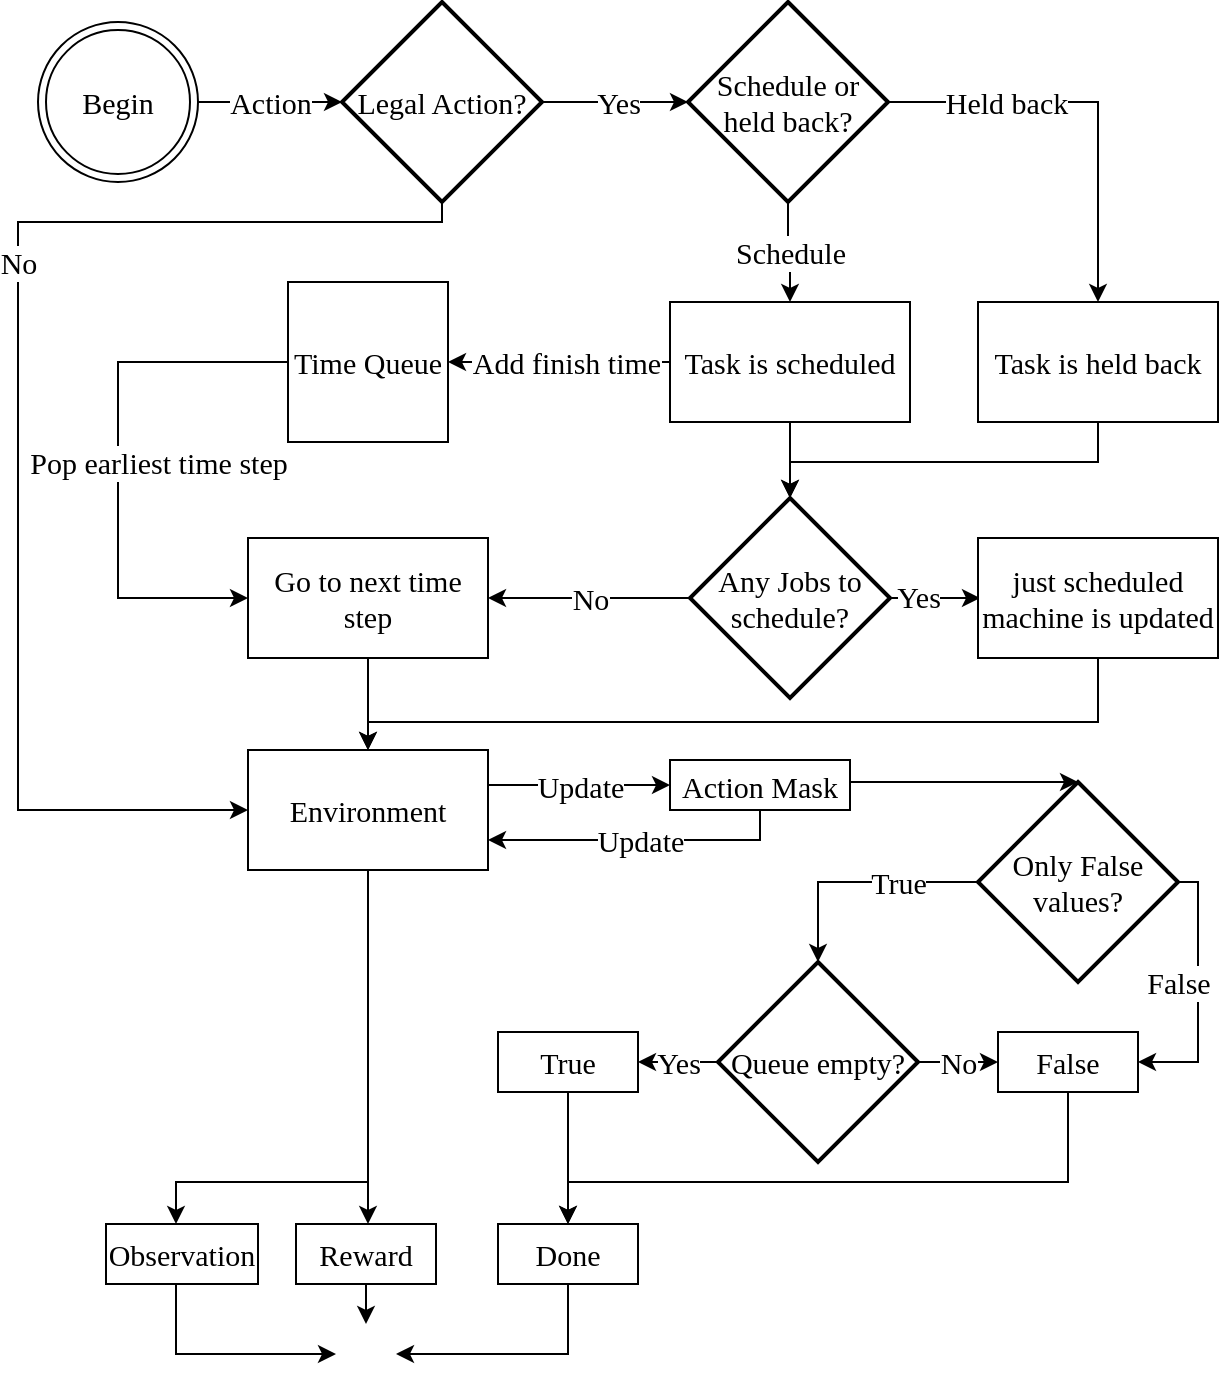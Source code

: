 <mxfile version="20.6.0" type="github">
  <diagram id="pKVKCNvR2xx5HnQq3LM-" name="Seite-1">
    <mxGraphModel dx="1425" dy="699" grid="1" gridSize="10" guides="1" tooltips="1" connect="1" arrows="1" fold="1" page="1" pageScale="1" pageWidth="827" pageHeight="1169" math="0" shadow="0">
      <root>
        <mxCell id="0" />
        <mxCell id="1" parent="0" />
        <mxCell id="2T9oRsYmK2BQGuisZfUG-3" value="Action" style="edgeStyle=orthogonalEdgeStyle;rounded=0;orthogonalLoop=1;jettySize=auto;html=1;entryX=0;entryY=0.5;entryDx=0;entryDy=0;entryPerimeter=0;fontFamily=Times New Roman;fontSize=15;" edge="1" parent="1" source="2T9oRsYmK2BQGuisZfUG-2" target="2T9oRsYmK2BQGuisZfUG-5">
          <mxGeometry relative="1" as="geometry">
            <mxPoint x="160" y="210" as="targetPoint" />
          </mxGeometry>
        </mxCell>
        <mxCell id="2T9oRsYmK2BQGuisZfUG-2" value="Begin" style="ellipse;shape=doubleEllipse;whiteSpace=wrap;html=1;aspect=fixed;fontFamily=Times New Roman;fontSize=15;" vertex="1" parent="1">
          <mxGeometry x="60" y="170" width="80" height="80" as="geometry" />
        </mxCell>
        <mxCell id="2T9oRsYmK2BQGuisZfUG-11" value="Yes" style="edgeStyle=orthogonalEdgeStyle;rounded=0;orthogonalLoop=1;jettySize=auto;html=1;fontFamily=Times New Roman;fontSize=15;" edge="1" parent="1" source="2T9oRsYmK2BQGuisZfUG-5" target="2T9oRsYmK2BQGuisZfUG-24">
          <mxGeometry x="0.041" relative="1" as="geometry">
            <mxPoint x="350" y="210.034" as="targetPoint" />
            <mxPoint as="offset" />
          </mxGeometry>
        </mxCell>
        <mxCell id="2T9oRsYmK2BQGuisZfUG-43" value="No" style="edgeStyle=orthogonalEdgeStyle;rounded=0;orthogonalLoop=1;jettySize=auto;html=1;fontFamily=Times New Roman;fontSize=15;" edge="1" parent="1" source="2T9oRsYmK2BQGuisZfUG-5" target="2T9oRsYmK2BQGuisZfUG-9">
          <mxGeometry x="-0.233" relative="1" as="geometry">
            <Array as="points">
              <mxPoint x="262" y="270" />
              <mxPoint x="50" y="270" />
              <mxPoint x="50" y="564" />
            </Array>
            <mxPoint as="offset" />
          </mxGeometry>
        </mxCell>
        <mxCell id="2T9oRsYmK2BQGuisZfUG-5" value="Legal Action?" style="strokeWidth=2;html=1;shape=mxgraph.flowchart.decision;whiteSpace=wrap;fontFamily=Times New Roman;fontSize=15;" vertex="1" parent="1">
          <mxGeometry x="212" y="160" width="100" height="100" as="geometry" />
        </mxCell>
        <mxCell id="2T9oRsYmK2BQGuisZfUG-48" value="Update" style="edgeStyle=orthogonalEdgeStyle;rounded=0;orthogonalLoop=1;jettySize=auto;html=1;entryX=0;entryY=0.5;entryDx=0;entryDy=0;fontFamily=Times New Roman;fontSize=15;" edge="1" parent="1" source="2T9oRsYmK2BQGuisZfUG-9" target="2T9oRsYmK2BQGuisZfUG-16">
          <mxGeometry relative="1" as="geometry">
            <Array as="points">
              <mxPoint x="331" y="552" />
            </Array>
          </mxGeometry>
        </mxCell>
        <mxCell id="2T9oRsYmK2BQGuisZfUG-57" style="edgeStyle=orthogonalEdgeStyle;rounded=0;orthogonalLoop=1;jettySize=auto;html=1;fontFamily=Times New Roman;fontSize=15;" edge="1" parent="1" source="2T9oRsYmK2BQGuisZfUG-9" target="2T9oRsYmK2BQGuisZfUG-15">
          <mxGeometry relative="1" as="geometry">
            <Array as="points">
              <mxPoint x="225" y="719" />
              <mxPoint x="225" y="719" />
            </Array>
          </mxGeometry>
        </mxCell>
        <mxCell id="2T9oRsYmK2BQGuisZfUG-58" style="edgeStyle=orthogonalEdgeStyle;rounded=0;orthogonalLoop=1;jettySize=auto;html=1;fontFamily=Times New Roman;fontSize=15;" edge="1" parent="1" target="2T9oRsYmK2BQGuisZfUG-14">
          <mxGeometry relative="1" as="geometry">
            <mxPoint x="225" y="594" as="sourcePoint" />
            <mxPoint x="105" y="770" as="targetPoint" />
            <Array as="points">
              <mxPoint x="225" y="750" />
              <mxPoint x="129" y="750" />
            </Array>
          </mxGeometry>
        </mxCell>
        <mxCell id="2T9oRsYmK2BQGuisZfUG-9" value="Environment" style="rounded=0;whiteSpace=wrap;html=1;fontFamily=Times New Roman;fontSize=15;" vertex="1" parent="1">
          <mxGeometry x="165" y="534" width="120" height="60" as="geometry" />
        </mxCell>
        <mxCell id="2T9oRsYmK2BQGuisZfUG-33" style="edgeStyle=orthogonalEdgeStyle;rounded=0;orthogonalLoop=1;jettySize=auto;html=1;fontFamily=Times New Roman;fontSize=15;" edge="1" parent="1" source="2T9oRsYmK2BQGuisZfUG-12" target="2T9oRsYmK2BQGuisZfUG-30">
          <mxGeometry relative="1" as="geometry" />
        </mxCell>
        <mxCell id="2T9oRsYmK2BQGuisZfUG-34" value="Add finish time" style="edgeLabel;html=1;align=center;verticalAlign=middle;resizable=0;points=[];fontSize=15;fontFamily=Times New Roman;" vertex="1" connectable="0" parent="2T9oRsYmK2BQGuisZfUG-33">
          <mxGeometry x="0.448" relative="1" as="geometry">
            <mxPoint x="28" as="offset" />
          </mxGeometry>
        </mxCell>
        <mxCell id="2T9oRsYmK2BQGuisZfUG-35" style="edgeStyle=orthogonalEdgeStyle;rounded=0;orthogonalLoop=1;jettySize=auto;html=1;entryX=0.5;entryY=0;entryDx=0;entryDy=0;entryPerimeter=0;fontFamily=Times New Roman;fontSize=15;" edge="1" parent="1" source="2T9oRsYmK2BQGuisZfUG-12" target="2T9oRsYmK2BQGuisZfUG-20">
          <mxGeometry relative="1" as="geometry">
            <Array as="points">
              <mxPoint x="436" y="390" />
              <mxPoint x="436" y="390" />
            </Array>
          </mxGeometry>
        </mxCell>
        <mxCell id="2T9oRsYmK2BQGuisZfUG-12" value="Task is scheduled" style="rounded=0;whiteSpace=wrap;html=1;fontFamily=Times New Roman;fontSize=15;" vertex="1" parent="1">
          <mxGeometry x="376" y="310" width="120" height="60" as="geometry" />
        </mxCell>
        <mxCell id="2T9oRsYmK2BQGuisZfUG-64" style="edgeStyle=orthogonalEdgeStyle;rounded=0;orthogonalLoop=1;jettySize=auto;html=1;fontFamily=Times New Roman;fontSize=15;" edge="1" parent="1" source="2T9oRsYmK2BQGuisZfUG-14">
          <mxGeometry relative="1" as="geometry">
            <mxPoint x="209.0" y="836.034" as="targetPoint" />
            <Array as="points">
              <mxPoint x="129" y="836" />
            </Array>
          </mxGeometry>
        </mxCell>
        <mxCell id="2T9oRsYmK2BQGuisZfUG-14" value="Observation" style="rounded=0;whiteSpace=wrap;html=1;fontFamily=Times New Roman;fontSize=15;" vertex="1" parent="1">
          <mxGeometry x="94" y="771" width="76" height="30" as="geometry" />
        </mxCell>
        <mxCell id="2T9oRsYmK2BQGuisZfUG-65" style="edgeStyle=orthogonalEdgeStyle;rounded=0;orthogonalLoop=1;jettySize=auto;html=1;entryX=0.5;entryY=0;entryDx=0;entryDy=0;fontFamily=Times New Roman;fontSize=15;" edge="1" parent="1" source="2T9oRsYmK2BQGuisZfUG-15">
          <mxGeometry relative="1" as="geometry">
            <mxPoint x="224.0" y="821" as="targetPoint" />
          </mxGeometry>
        </mxCell>
        <mxCell id="2T9oRsYmK2BQGuisZfUG-15" value="Reward" style="rounded=0;whiteSpace=wrap;html=1;fontFamily=Times New Roman;fontSize=15;" vertex="1" parent="1">
          <mxGeometry x="189" y="771" width="70" height="30" as="geometry" />
        </mxCell>
        <mxCell id="2T9oRsYmK2BQGuisZfUG-49" value="Update" style="edgeStyle=orthogonalEdgeStyle;rounded=0;orthogonalLoop=1;jettySize=auto;html=1;entryX=1;entryY=0.75;entryDx=0;entryDy=0;fontFamily=Times New Roman;fontSize=15;" edge="1" parent="1" source="2T9oRsYmK2BQGuisZfUG-16" target="2T9oRsYmK2BQGuisZfUG-9">
          <mxGeometry relative="1" as="geometry">
            <Array as="points">
              <mxPoint x="421" y="579" />
            </Array>
          </mxGeometry>
        </mxCell>
        <mxCell id="2T9oRsYmK2BQGuisZfUG-68" style="edgeStyle=orthogonalEdgeStyle;rounded=0;orthogonalLoop=1;jettySize=auto;html=1;entryX=0.5;entryY=0;entryDx=0;entryDy=0;entryPerimeter=0;fontFamily=Times New Roman;fontSize=15;" edge="1" parent="1" source="2T9oRsYmK2BQGuisZfUG-16" target="2T9oRsYmK2BQGuisZfUG-67">
          <mxGeometry relative="1" as="geometry">
            <Array as="points">
              <mxPoint x="480" y="550" />
              <mxPoint x="480" y="550" />
            </Array>
          </mxGeometry>
        </mxCell>
        <mxCell id="2T9oRsYmK2BQGuisZfUG-16" value="Action Mask" style="rounded=0;whiteSpace=wrap;html=1;fontFamily=Times New Roman;fontSize=15;" vertex="1" parent="1">
          <mxGeometry x="376" y="539" width="90" height="25" as="geometry" />
        </mxCell>
        <mxCell id="2T9oRsYmK2BQGuisZfUG-22" value="No" style="edgeStyle=orthogonalEdgeStyle;rounded=0;orthogonalLoop=1;jettySize=auto;html=1;fontFamily=Times New Roman;fontSize=15;" edge="1" parent="1" source="2T9oRsYmK2BQGuisZfUG-20" target="2T9oRsYmK2BQGuisZfUG-21">
          <mxGeometry relative="1" as="geometry" />
        </mxCell>
        <mxCell id="2T9oRsYmK2BQGuisZfUG-28" value="Yes" style="edgeStyle=orthogonalEdgeStyle;rounded=0;orthogonalLoop=1;jettySize=auto;html=1;fontFamily=Times New Roman;fontSize=15;" edge="1" parent="1">
          <mxGeometry x="-0.409" y="1" relative="1" as="geometry">
            <mxPoint x="487" y="458" as="sourcePoint" />
            <mxPoint x="531" y="458" as="targetPoint" />
            <mxPoint as="offset" />
          </mxGeometry>
        </mxCell>
        <mxCell id="2T9oRsYmK2BQGuisZfUG-20" value="Any Jobs to schedule?" style="strokeWidth=2;html=1;shape=mxgraph.flowchart.decision;whiteSpace=wrap;fontFamily=Times New Roman;fontSize=15;" vertex="1" parent="1">
          <mxGeometry x="386" y="408" width="100" height="100" as="geometry" />
        </mxCell>
        <mxCell id="2T9oRsYmK2BQGuisZfUG-47" style="edgeStyle=orthogonalEdgeStyle;rounded=0;orthogonalLoop=1;jettySize=auto;html=1;entryX=0.5;entryY=0;entryDx=0;entryDy=0;fontFamily=Times New Roman;fontSize=15;" edge="1" parent="1" source="2T9oRsYmK2BQGuisZfUG-21" target="2T9oRsYmK2BQGuisZfUG-9">
          <mxGeometry relative="1" as="geometry" />
        </mxCell>
        <mxCell id="2T9oRsYmK2BQGuisZfUG-21" value="Go to next time step" style="rounded=0;whiteSpace=wrap;html=1;fontFamily=Times New Roman;fontSize=15;" vertex="1" parent="1">
          <mxGeometry x="165" y="428" width="120" height="60" as="geometry" />
        </mxCell>
        <mxCell id="2T9oRsYmK2BQGuisZfUG-38" style="edgeStyle=orthogonalEdgeStyle;rounded=0;orthogonalLoop=1;jettySize=auto;html=1;fontFamily=Times New Roman;fontSize=15;" edge="1" parent="1" source="2T9oRsYmK2BQGuisZfUG-23" target="2T9oRsYmK2BQGuisZfUG-9">
          <mxGeometry relative="1" as="geometry">
            <Array as="points">
              <mxPoint x="590" y="520" />
              <mxPoint x="225" y="520" />
            </Array>
          </mxGeometry>
        </mxCell>
        <mxCell id="2T9oRsYmK2BQGuisZfUG-23" value="just scheduled machine is updated" style="rounded=0;whiteSpace=wrap;html=1;fontFamily=Times New Roman;fontSize=15;" vertex="1" parent="1">
          <mxGeometry x="530" y="428" width="120" height="60" as="geometry" />
        </mxCell>
        <mxCell id="2T9oRsYmK2BQGuisZfUG-25" value="Schedule" style="edgeStyle=orthogonalEdgeStyle;rounded=0;orthogonalLoop=1;jettySize=auto;html=1;entryX=0.5;entryY=0;entryDx=0;entryDy=0;fontFamily=Times New Roman;fontSize=15;" edge="1" parent="1" source="2T9oRsYmK2BQGuisZfUG-24" target="2T9oRsYmK2BQGuisZfUG-12">
          <mxGeometry relative="1" as="geometry" />
        </mxCell>
        <mxCell id="2T9oRsYmK2BQGuisZfUG-27" value="Held back" style="edgeStyle=orthogonalEdgeStyle;rounded=0;orthogonalLoop=1;jettySize=auto;html=1;entryX=0.5;entryY=0;entryDx=0;entryDy=0;fontFamily=Times New Roman;fontSize=15;" edge="1" parent="1" source="2T9oRsYmK2BQGuisZfUG-24" target="2T9oRsYmK2BQGuisZfUG-26">
          <mxGeometry x="-0.429" relative="1" as="geometry">
            <mxPoint as="offset" />
          </mxGeometry>
        </mxCell>
        <mxCell id="2T9oRsYmK2BQGuisZfUG-24" value="Schedule or held back?" style="strokeWidth=2;html=1;shape=mxgraph.flowchart.decision;whiteSpace=wrap;fontFamily=Times New Roman;fontSize=15;" vertex="1" parent="1">
          <mxGeometry x="385" y="160" width="100" height="100" as="geometry" />
        </mxCell>
        <mxCell id="2T9oRsYmK2BQGuisZfUG-36" style="edgeStyle=orthogonalEdgeStyle;rounded=0;orthogonalLoop=1;jettySize=auto;html=1;entryX=0.5;entryY=0;entryDx=0;entryDy=0;entryPerimeter=0;fontFamily=Times New Roman;fontSize=15;" edge="1" parent="1" source="2T9oRsYmK2BQGuisZfUG-26" target="2T9oRsYmK2BQGuisZfUG-20">
          <mxGeometry relative="1" as="geometry">
            <Array as="points">
              <mxPoint x="590" y="390" />
              <mxPoint x="436" y="390" />
            </Array>
          </mxGeometry>
        </mxCell>
        <mxCell id="2T9oRsYmK2BQGuisZfUG-26" value="Task is held back" style="rounded=0;whiteSpace=wrap;html=1;fontFamily=Times New Roman;fontSize=15;" vertex="1" parent="1">
          <mxGeometry x="530" y="310" width="120" height="60" as="geometry" />
        </mxCell>
        <mxCell id="2T9oRsYmK2BQGuisZfUG-46" value="&lt;span style=&quot;caret-color: rgb(0, 0, 0); color: rgb(0, 0, 0); font-family: &amp;quot;Times New Roman&amp;quot;; font-size: 15px; font-style: normal; font-variant-caps: normal; font-weight: 400; letter-spacing: normal; text-align: center; text-indent: 0px; text-transform: none; word-spacing: 0px; -webkit-text-stroke-width: 0px; background-color: rgb(255, 255, 255); text-decoration: none; float: none; display: inline !important;&quot;&gt;Pop earliest time step&lt;/span&gt;" style="edgeStyle=orthogonalEdgeStyle;rounded=0;orthogonalLoop=1;jettySize=auto;html=1;entryX=0;entryY=0.5;entryDx=0;entryDy=0;fontFamily=Times New Roman;fontSize=15;" edge="1" parent="1" source="2T9oRsYmK2BQGuisZfUG-30" target="2T9oRsYmK2BQGuisZfUG-21">
          <mxGeometry x="0.007" y="20" relative="1" as="geometry">
            <Array as="points">
              <mxPoint x="100" y="340" />
              <mxPoint x="100" y="458" />
            </Array>
            <mxPoint as="offset" />
          </mxGeometry>
        </mxCell>
        <mxCell id="2T9oRsYmK2BQGuisZfUG-30" value="Time Queue" style="whiteSpace=wrap;html=1;aspect=fixed;fontFamily=Times New Roman;fontSize=15;" vertex="1" parent="1">
          <mxGeometry x="185" y="300" width="80" height="80" as="geometry" />
        </mxCell>
        <mxCell id="2T9oRsYmK2BQGuisZfUG-53" value="Yes" style="edgeStyle=orthogonalEdgeStyle;rounded=0;orthogonalLoop=1;jettySize=auto;html=1;entryX=1;entryY=0.5;entryDx=0;entryDy=0;fontFamily=Times New Roman;fontSize=15;" edge="1" parent="1" source="2T9oRsYmK2BQGuisZfUG-42" target="2T9oRsYmK2BQGuisZfUG-51">
          <mxGeometry relative="1" as="geometry" />
        </mxCell>
        <mxCell id="2T9oRsYmK2BQGuisZfUG-54" value="No" style="edgeStyle=orthogonalEdgeStyle;rounded=0;orthogonalLoop=1;jettySize=auto;html=1;entryX=0;entryY=0.5;entryDx=0;entryDy=0;fontFamily=Times New Roman;fontSize=15;" edge="1" parent="1" source="2T9oRsYmK2BQGuisZfUG-42" target="2T9oRsYmK2BQGuisZfUG-52">
          <mxGeometry relative="1" as="geometry" />
        </mxCell>
        <mxCell id="2T9oRsYmK2BQGuisZfUG-42" value="Queue empty?" style="strokeWidth=2;html=1;shape=mxgraph.flowchart.decision;whiteSpace=wrap;fontFamily=Times New Roman;fontSize=15;" vertex="1" parent="1">
          <mxGeometry x="400" y="640" width="100" height="100" as="geometry" />
        </mxCell>
        <mxCell id="2T9oRsYmK2BQGuisZfUG-66" style="edgeStyle=orthogonalEdgeStyle;rounded=0;orthogonalLoop=1;jettySize=auto;html=1;entryX=1;entryY=0.5;entryDx=0;entryDy=0;fontFamily=Times New Roman;fontSize=15;" edge="1" parent="1" source="2T9oRsYmK2BQGuisZfUG-44">
          <mxGeometry relative="1" as="geometry">
            <mxPoint x="239.0" y="836" as="targetPoint" />
            <Array as="points">
              <mxPoint x="325" y="836" />
            </Array>
          </mxGeometry>
        </mxCell>
        <mxCell id="2T9oRsYmK2BQGuisZfUG-44" value="Done" style="rounded=0;whiteSpace=wrap;html=1;fontFamily=Times New Roman;fontSize=15;" vertex="1" parent="1">
          <mxGeometry x="290" y="771" width="70" height="30" as="geometry" />
        </mxCell>
        <mxCell id="2T9oRsYmK2BQGuisZfUG-71" style="edgeStyle=orthogonalEdgeStyle;rounded=0;orthogonalLoop=1;jettySize=auto;html=1;fontFamily=Times New Roman;fontSize=15;" edge="1" parent="1" source="2T9oRsYmK2BQGuisZfUG-51" target="2T9oRsYmK2BQGuisZfUG-44">
          <mxGeometry relative="1" as="geometry" />
        </mxCell>
        <mxCell id="2T9oRsYmK2BQGuisZfUG-51" value="True" style="rounded=0;whiteSpace=wrap;html=1;fontFamily=Times New Roman;fontSize=15;" vertex="1" parent="1">
          <mxGeometry x="290" y="675" width="70" height="30" as="geometry" />
        </mxCell>
        <mxCell id="2T9oRsYmK2BQGuisZfUG-72" style="edgeStyle=orthogonalEdgeStyle;rounded=0;orthogonalLoop=1;jettySize=auto;html=1;entryX=0.5;entryY=0;entryDx=0;entryDy=0;fontFamily=Times New Roman;fontSize=15;" edge="1" parent="1" source="2T9oRsYmK2BQGuisZfUG-52" target="2T9oRsYmK2BQGuisZfUG-44">
          <mxGeometry relative="1" as="geometry">
            <Array as="points">
              <mxPoint x="575" y="750" />
              <mxPoint x="325" y="750" />
            </Array>
          </mxGeometry>
        </mxCell>
        <mxCell id="2T9oRsYmK2BQGuisZfUG-52" value="False" style="rounded=0;whiteSpace=wrap;html=1;fontFamily=Times New Roman;fontSize=15;" vertex="1" parent="1">
          <mxGeometry x="540" y="675" width="70" height="30" as="geometry" />
        </mxCell>
        <mxCell id="2T9oRsYmK2BQGuisZfUG-69" value="True" style="edgeStyle=orthogonalEdgeStyle;rounded=0;orthogonalLoop=1;jettySize=auto;html=1;entryX=0.5;entryY=0;entryDx=0;entryDy=0;entryPerimeter=0;fontFamily=Times New Roman;fontSize=15;" edge="1" parent="1" source="2T9oRsYmK2BQGuisZfUG-67" target="2T9oRsYmK2BQGuisZfUG-42">
          <mxGeometry x="-0.333" relative="1" as="geometry">
            <mxPoint as="offset" />
          </mxGeometry>
        </mxCell>
        <mxCell id="2T9oRsYmK2BQGuisZfUG-70" value="False" style="edgeStyle=orthogonalEdgeStyle;rounded=0;orthogonalLoop=1;jettySize=auto;html=1;entryX=1;entryY=0.5;entryDx=0;entryDy=0;fontFamily=Times New Roman;fontSize=15;" edge="1" parent="1" source="2T9oRsYmK2BQGuisZfUG-67" target="2T9oRsYmK2BQGuisZfUG-52">
          <mxGeometry x="-0.077" y="-10" relative="1" as="geometry">
            <Array as="points">
              <mxPoint x="640" y="600" />
              <mxPoint x="640" y="690" />
            </Array>
            <mxPoint as="offset" />
          </mxGeometry>
        </mxCell>
        <mxCell id="2T9oRsYmK2BQGuisZfUG-67" value="Only False values?" style="strokeWidth=2;html=1;shape=mxgraph.flowchart.decision;whiteSpace=wrap;fontFamily=Times New Roman;fontSize=15;" vertex="1" parent="1">
          <mxGeometry x="530" y="550" width="100" height="100" as="geometry" />
        </mxCell>
        <mxCell id="2T9oRsYmK2BQGuisZfUG-74" value="" style="shape=image;html=1;verticalAlign=top;verticalLabelPosition=bottom;labelBackgroundColor=#ffffff;imageAspect=0;aspect=fixed;image=https://cdn4.iconfinder.com/data/icons/ionicons/512/icon-ios7-circle-filled-128.png;labelBorderColor=default;fontFamily=Times New Roman;fontSize=15;fillColor=#000000;" vertex="1" parent="1">
          <mxGeometry x="205" y="820" width="38" height="38" as="geometry" />
        </mxCell>
      </root>
    </mxGraphModel>
  </diagram>
</mxfile>
